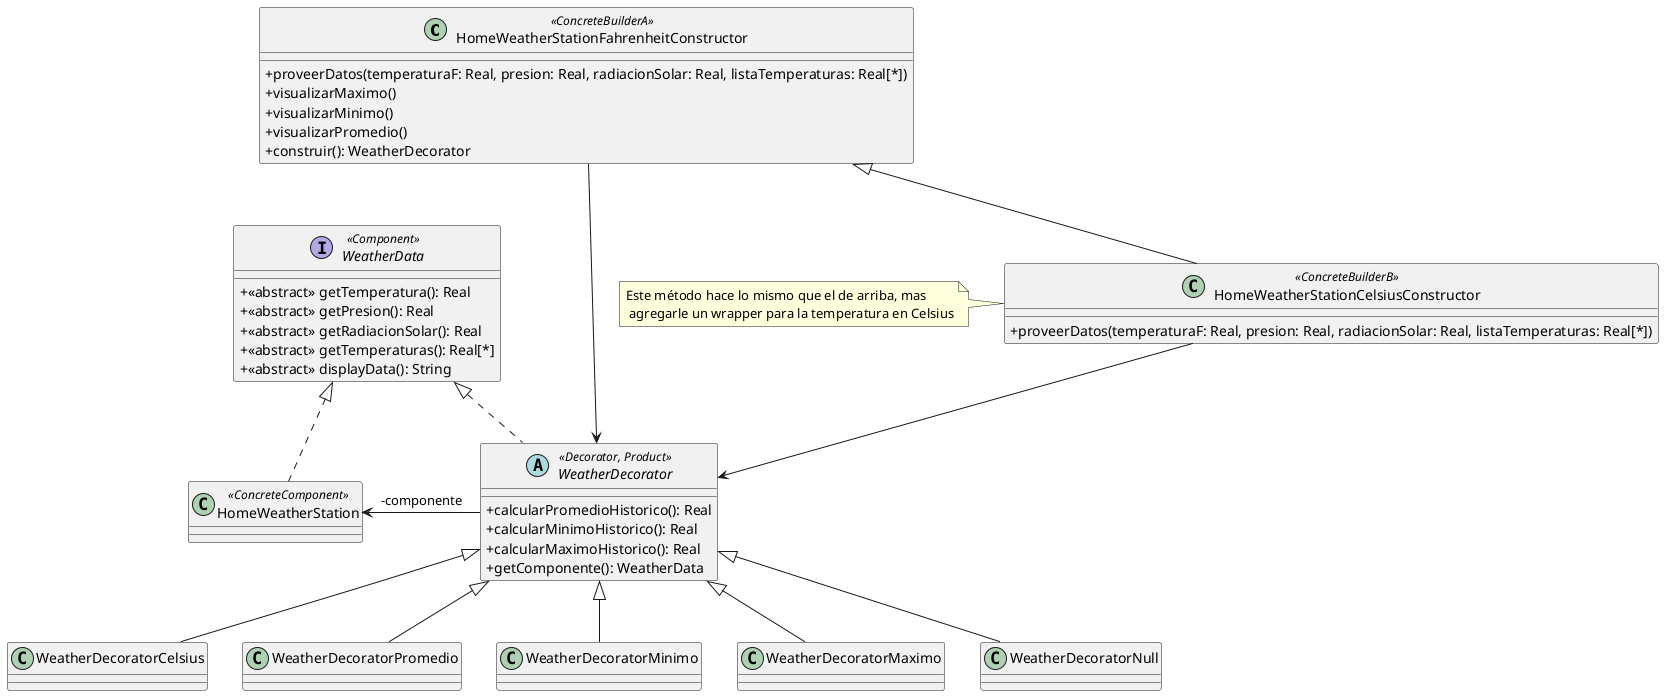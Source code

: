 @startuml

skinparam classAttributeIconSize 0

class HomeWeatherStationFahrenheitConstructor <<ConcreteBuilderA>> {
+proveerDatos(temperaturaF: Real, presion: Real, radiacionSolar: Real, listaTemperaturas: Real[*])
+visualizarMaximo()
+visualizarMinimo()
+visualizarPromedio()
+construir(): WeatherDecorator
}
class HomeWeatherStationCelsiusConstructor <<ConcreteBuilderB>> extends HomeWeatherStationFahrenheitConstructor {
+proveerDatos(temperaturaF: Real, presion: Real, radiacionSolar: Real, listaTemperaturas: Real[*])
}

interface WeatherData <<Component>> {
+<<abstract>> getTemperatura(): Real 
+<<abstract>> getPresion(): Real 
+<<abstract>> getRadiacionSolar(): Real 
+<<abstract>> getTemperaturas(): Real[*] 
+<<abstract>> displayData(): String
}

class HomeWeatherStation <<ConcreteComponent>> implements WeatherData {}

abstract class WeatherDecorator <<Decorator, Product>> implements WeatherData {
+calcularPromedioHistorico(): Real
+calcularMinimoHistorico(): Real
+calcularMaximoHistorico(): Real
+getComponente(): WeatherData
}

class WeatherDecoratorCelsius extends WeatherDecorator {}
class WeatherDecoratorPromedio extends WeatherDecorator {}
class WeatherDecoratorMinimo extends WeatherDecorator {}
class WeatherDecoratorMaximo extends WeatherDecorator {}
class WeatherDecoratorNull extends WeatherDecorator {}

WeatherDecorator -left-> HomeWeatherStation: -componente
HomeWeatherStationFahrenheitConstructor --> WeatherDecorator
HomeWeatherStationCelsiusConstructor --> WeatherDecorator

note left of HomeWeatherStationCelsiusConstructor: Este método hace lo mismo que el de arriba, mas\n agregarle un wrapper para la temperatura en Celsius

@enduml
